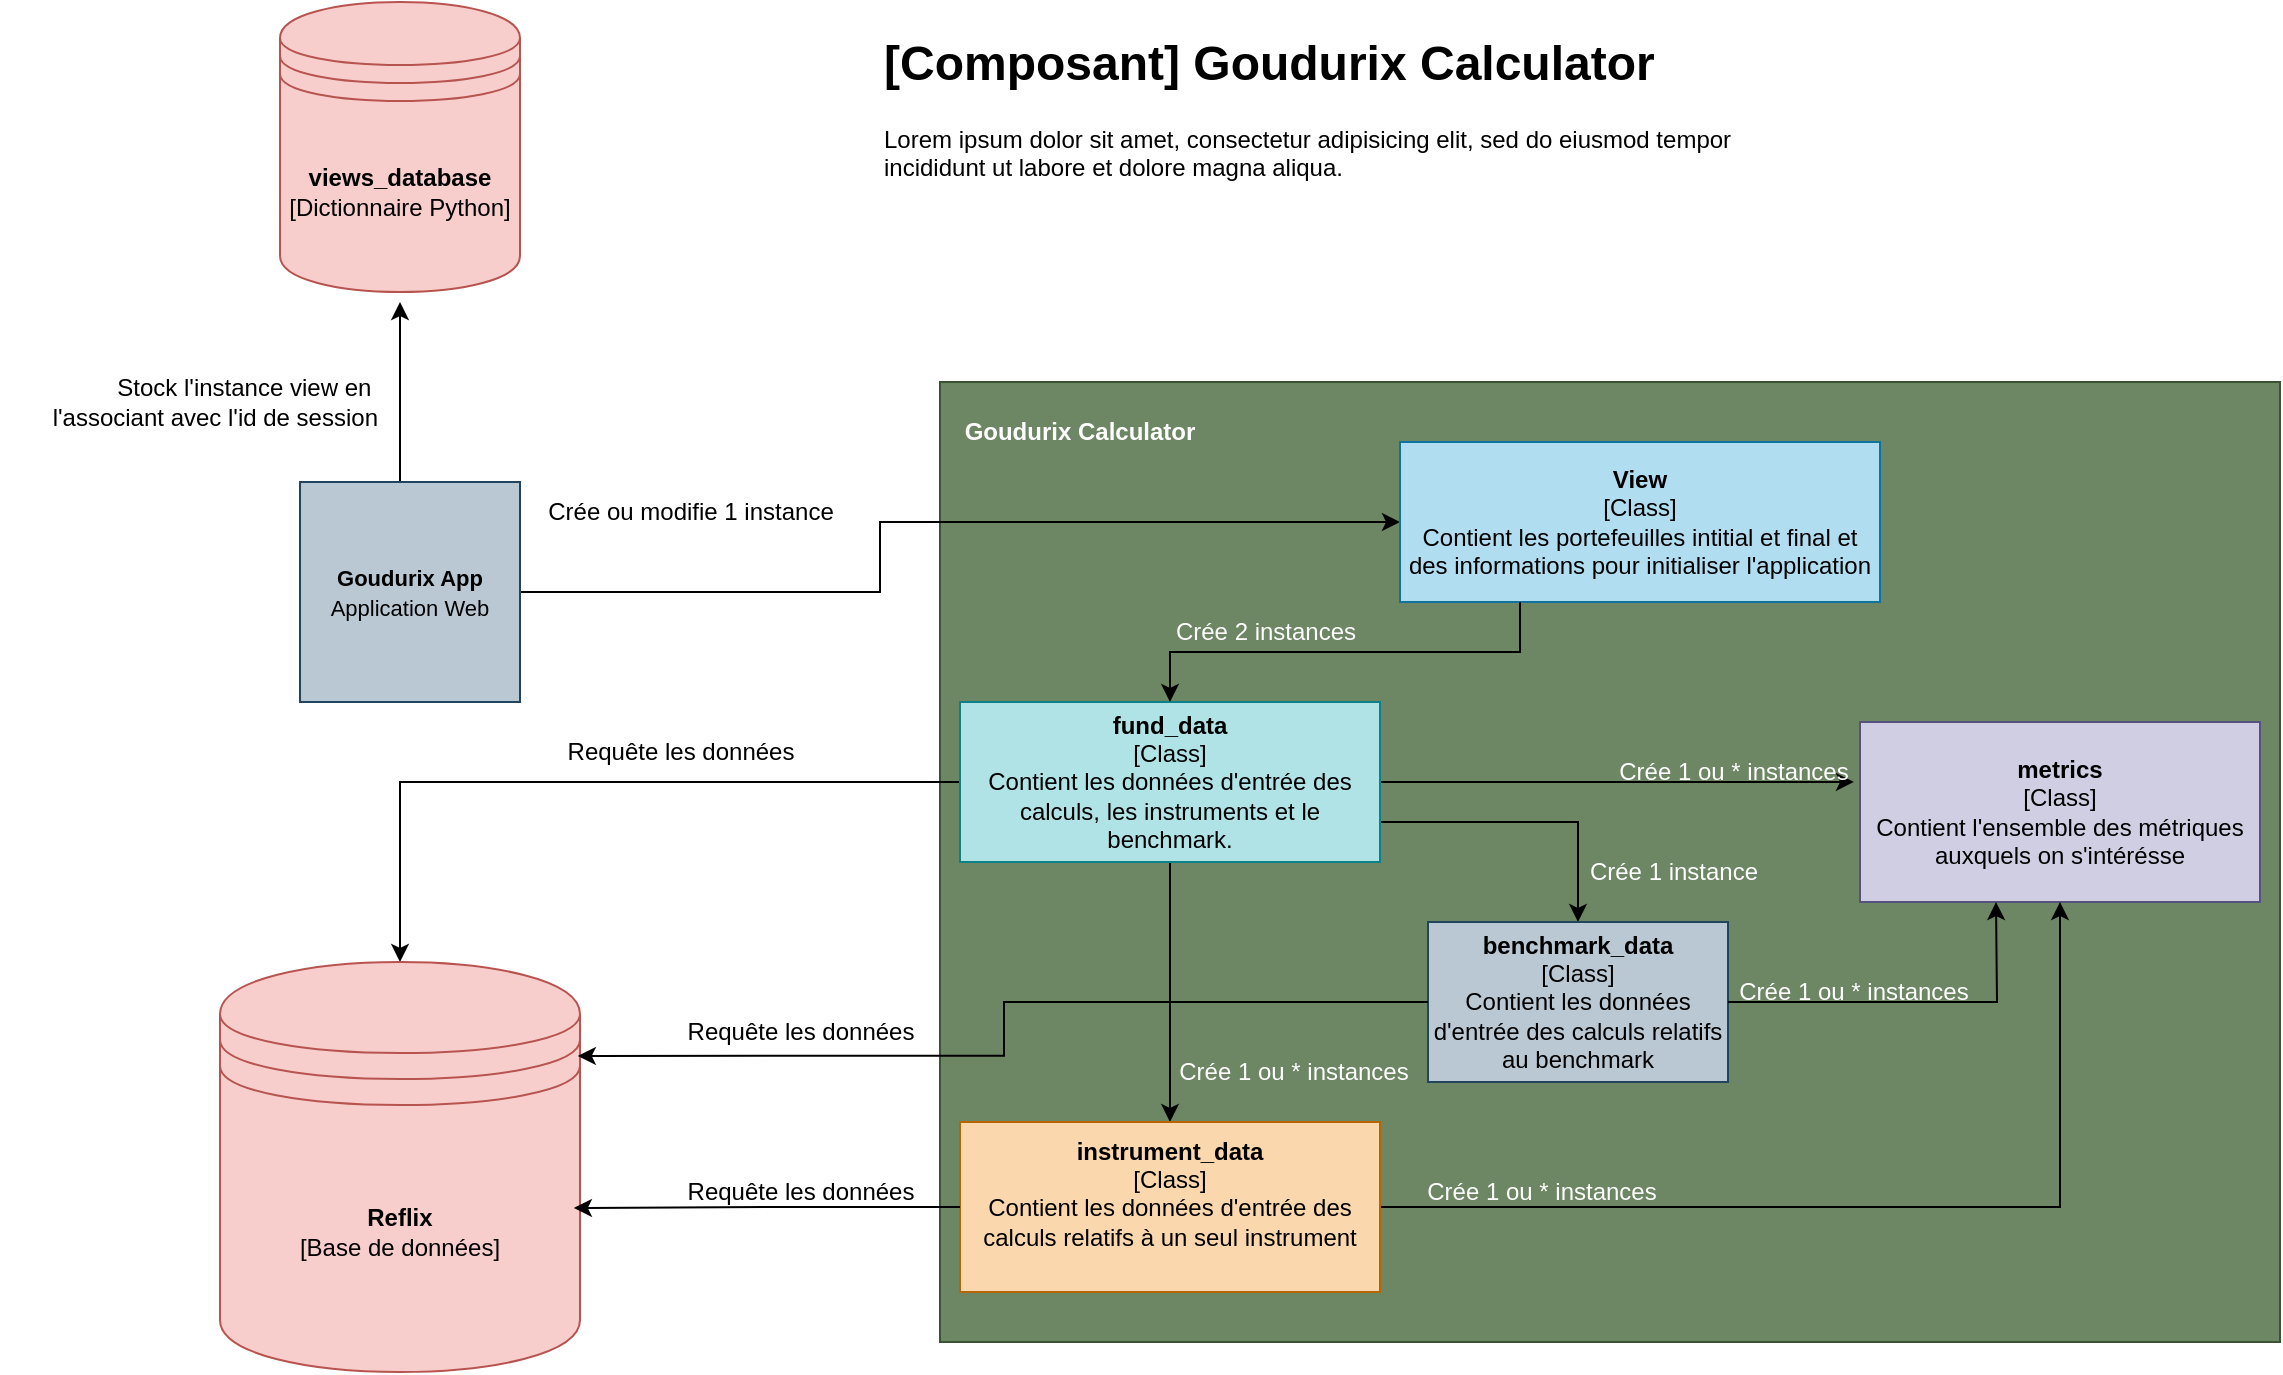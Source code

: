 <mxfile version="27.2.0">
  <diagram name="Page-1" id="_0tpOPSg2hLBpMA6f7jO">
    <mxGraphModel dx="2495" dy="2143" grid="1" gridSize="10" guides="1" tooltips="1" connect="1" arrows="1" fold="1" page="1" pageScale="1" pageWidth="827" pageHeight="1169" math="0" shadow="0">
      <root>
        <mxCell id="0" />
        <mxCell id="1" parent="0" />
        <mxCell id="M5cBxvrzXzzBGcpSKK4V-1" value="" style="rounded=0;whiteSpace=wrap;html=1;fillColor=#6d8764;fontColor=#ffffff;strokeColor=#3A5431;" vertex="1" parent="1">
          <mxGeometry x="30" y="130" width="670" height="480" as="geometry" />
        </mxCell>
        <mxCell id="M5cBxvrzXzzBGcpSKK4V-3" value="&lt;font style=&quot;color: rgb(255, 255, 255);&quot;&gt;&lt;b&gt;Goudurix Calculator&lt;/b&gt;&lt;/font&gt;" style="text;html=1;align=center;verticalAlign=middle;whiteSpace=wrap;rounded=0;" vertex="1" parent="1">
          <mxGeometry x="30" y="140" width="140" height="30" as="geometry" />
        </mxCell>
        <mxCell id="M5cBxvrzXzzBGcpSKK4V-8" style="edgeStyle=orthogonalEdgeStyle;rounded=0;orthogonalLoop=1;jettySize=auto;html=1;entryX=0;entryY=0.5;entryDx=0;entryDy=0;" edge="1" parent="1" source="M5cBxvrzXzzBGcpSKK4V-5" target="M5cBxvrzXzzBGcpSKK4V-7">
          <mxGeometry relative="1" as="geometry">
            <Array as="points">
              <mxPoint y="235" />
              <mxPoint y="200" />
            </Array>
          </mxGeometry>
        </mxCell>
        <mxCell id="M5cBxvrzXzzBGcpSKK4V-28" style="edgeStyle=orthogonalEdgeStyle;rounded=0;orthogonalLoop=1;jettySize=auto;html=1;" edge="1" parent="1">
          <mxGeometry relative="1" as="geometry">
            <mxPoint x="-240" y="90" as="targetPoint" />
            <mxPoint x="-220" y="180" as="sourcePoint" />
          </mxGeometry>
        </mxCell>
        <mxCell id="M5cBxvrzXzzBGcpSKK4V-5" value="&lt;b&gt;&lt;font style=&quot;font-size: 11px;&quot;&gt;Goudurix App&lt;/font&gt;&lt;/b&gt;&lt;div&gt;&lt;font style=&quot;font-size: 11px;&quot;&gt;Application Web&lt;/font&gt;&lt;/div&gt;" style="whiteSpace=wrap;html=1;aspect=fixed;fillColor=#bac8d3;strokeColor=#23445d;" vertex="1" parent="1">
          <mxGeometry x="-290" y="180" width="110" height="110" as="geometry" />
        </mxCell>
        <mxCell id="M5cBxvrzXzzBGcpSKK4V-7" value="&lt;b&gt;View&lt;/b&gt;&lt;div&gt;[Class]&lt;/div&gt;&lt;div&gt;Contient les portefeuilles intitial et final et des informations pour initialiser l&#39;application&lt;/div&gt;" style="rounded=0;whiteSpace=wrap;html=1;fillColor=#b1ddf0;strokeColor=#10739e;" vertex="1" parent="1">
          <mxGeometry x="260" y="160" width="240" height="80" as="geometry" />
        </mxCell>
        <mxCell id="M5cBxvrzXzzBGcpSKK4V-9" value="Crée ou modifie 1 instance" style="text;html=1;align=center;verticalAlign=middle;resizable=0;points=[];autosize=1;strokeColor=none;fillColor=none;" vertex="1" parent="1">
          <mxGeometry x="-180" y="180" width="170" height="30" as="geometry" />
        </mxCell>
        <mxCell id="M5cBxvrzXzzBGcpSKK4V-13" value="" style="edgeStyle=orthogonalEdgeStyle;rounded=0;orthogonalLoop=1;jettySize=auto;html=1;entryX=-0.015;entryY=0.333;entryDx=0;entryDy=0;entryPerimeter=0;" edge="1" parent="1" source="M5cBxvrzXzzBGcpSKK4V-10" target="M5cBxvrzXzzBGcpSKK4V-12">
          <mxGeometry relative="1" as="geometry" />
        </mxCell>
        <mxCell id="M5cBxvrzXzzBGcpSKK4V-15" value="" style="edgeStyle=orthogonalEdgeStyle;rounded=0;orthogonalLoop=1;jettySize=auto;html=1;" edge="1" parent="1" source="M5cBxvrzXzzBGcpSKK4V-10" target="M5cBxvrzXzzBGcpSKK4V-14">
          <mxGeometry relative="1" as="geometry" />
        </mxCell>
        <mxCell id="M5cBxvrzXzzBGcpSKK4V-19" value="" style="edgeStyle=orthogonalEdgeStyle;rounded=0;orthogonalLoop=1;jettySize=auto;html=1;exitX=1;exitY=0.75;exitDx=0;exitDy=0;" edge="1" parent="1" source="M5cBxvrzXzzBGcpSKK4V-10" target="M5cBxvrzXzzBGcpSKK4V-18">
          <mxGeometry relative="1" as="geometry" />
        </mxCell>
        <mxCell id="M5cBxvrzXzzBGcpSKK4V-44" style="edgeStyle=orthogonalEdgeStyle;rounded=0;orthogonalLoop=1;jettySize=auto;html=1;entryX=0.5;entryY=0;entryDx=0;entryDy=0;" edge="1" parent="1" source="M5cBxvrzXzzBGcpSKK4V-10" target="M5cBxvrzXzzBGcpSKK4V-23">
          <mxGeometry relative="1" as="geometry">
            <Array as="points">
              <mxPoint x="-240" y="330" />
            </Array>
          </mxGeometry>
        </mxCell>
        <mxCell id="M5cBxvrzXzzBGcpSKK4V-10" value="&lt;b&gt;fund_data&lt;/b&gt;&lt;div&gt;[Class]&lt;/div&gt;&lt;div&gt;Contient les données d&#39;entrée des calculs, les instruments et le benchmark.&lt;/div&gt;" style="rounded=0;whiteSpace=wrap;html=1;fillColor=#b0e3e6;strokeColor=#0e8088;" vertex="1" parent="1">
          <mxGeometry x="40" y="290" width="210" height="80" as="geometry" />
        </mxCell>
        <mxCell id="M5cBxvrzXzzBGcpSKK4V-12" value="&lt;b&gt;metrics&lt;/b&gt;&lt;br&gt;&lt;div&gt;[Class]&lt;/div&gt;&lt;div&gt;Contient l&#39;ensemble des métriques auxquels on s&#39;intérésse&lt;/div&gt;" style="rounded=0;whiteSpace=wrap;html=1;fillColor=#d0cee2;strokeColor=#56517e;" vertex="1" parent="1">
          <mxGeometry x="490" y="300" width="200" height="90" as="geometry" />
        </mxCell>
        <mxCell id="M5cBxvrzXzzBGcpSKK4V-16" style="edgeStyle=orthogonalEdgeStyle;rounded=0;orthogonalLoop=1;jettySize=auto;html=1;exitX=1;exitY=0.5;exitDx=0;exitDy=0;" edge="1" parent="1" source="M5cBxvrzXzzBGcpSKK4V-14" target="M5cBxvrzXzzBGcpSKK4V-12">
          <mxGeometry relative="1" as="geometry" />
        </mxCell>
        <mxCell id="M5cBxvrzXzzBGcpSKK4V-14" value="&lt;b&gt;instrument_data&lt;/b&gt;&lt;div&gt;[Class]&lt;b&gt;&lt;br&gt;&lt;/b&gt;&lt;div&gt;Contient les données d&#39;entrée des calculs relatifs à un seul instrument&lt;br&gt;&lt;div&gt;&lt;br&gt;&lt;/div&gt;&lt;/div&gt;&lt;/div&gt;" style="rounded=0;whiteSpace=wrap;html=1;fillColor=#fad7ac;strokeColor=#b46504;" vertex="1" parent="1">
          <mxGeometry x="40" y="500" width="210" height="85" as="geometry" />
        </mxCell>
        <mxCell id="M5cBxvrzXzzBGcpSKK4V-18" value="&lt;b&gt;benchmark_data&lt;/b&gt;&lt;div&gt;[Class]&lt;/div&gt;&lt;div&gt;Contient les données d&#39;entrée des calculs relatifs au benchmark&lt;/div&gt;" style="rounded=0;whiteSpace=wrap;html=1;fillColor=#bac8d3;strokeColor=#23445d;" vertex="1" parent="1">
          <mxGeometry x="274" y="400" width="150" height="80" as="geometry" />
        </mxCell>
        <mxCell id="M5cBxvrzXzzBGcpSKK4V-21" style="edgeStyle=orthogonalEdgeStyle;rounded=0;orthogonalLoop=1;jettySize=auto;html=1;" edge="1" parent="1" source="M5cBxvrzXzzBGcpSKK4V-18">
          <mxGeometry relative="1" as="geometry">
            <mxPoint x="558" y="390" as="targetPoint" />
          </mxGeometry>
        </mxCell>
        <mxCell id="M5cBxvrzXzzBGcpSKK4V-23" value="&lt;b&gt;Reflix&lt;/b&gt;&lt;div&gt;[Base de données]&lt;/div&gt;" style="shape=datastore;whiteSpace=wrap;html=1;fillColor=#f8cecc;strokeColor=#b85450;" vertex="1" parent="1">
          <mxGeometry x="-330" y="420" width="180" height="205" as="geometry" />
        </mxCell>
        <mxCell id="M5cBxvrzXzzBGcpSKK4V-25" style="edgeStyle=orthogonalEdgeStyle;rounded=0;orthogonalLoop=1;jettySize=auto;html=1;entryX=0.994;entryY=0.229;entryDx=0;entryDy=0;entryPerimeter=0;" edge="1" parent="1" source="M5cBxvrzXzzBGcpSKK4V-18" target="M5cBxvrzXzzBGcpSKK4V-23">
          <mxGeometry relative="1" as="geometry" />
        </mxCell>
        <mxCell id="M5cBxvrzXzzBGcpSKK4V-26" style="edgeStyle=orthogonalEdgeStyle;rounded=0;orthogonalLoop=1;jettySize=auto;html=1;entryX=0.983;entryY=0.6;entryDx=0;entryDy=0;entryPerimeter=0;" edge="1" parent="1" source="M5cBxvrzXzzBGcpSKK4V-14" target="M5cBxvrzXzzBGcpSKK4V-23">
          <mxGeometry relative="1" as="geometry" />
        </mxCell>
        <mxCell id="M5cBxvrzXzzBGcpSKK4V-27" value="&lt;b&gt;views_database&lt;/b&gt;&lt;br&gt;&lt;div&gt;[Dictionnaire Python]&lt;/div&gt;" style="shape=datastore;whiteSpace=wrap;html=1;fillColor=#f8cecc;strokeColor=#b85450;" vertex="1" parent="1">
          <mxGeometry x="-300" y="-60" width="120" height="145" as="geometry" />
        </mxCell>
        <mxCell id="M5cBxvrzXzzBGcpSKK4V-29" value="Stock l&#39;instance view en&amp;nbsp;&lt;div&gt;l&#39;associant avec l&#39;id de session&lt;/div&gt;" style="text;html=1;align=right;verticalAlign=middle;resizable=0;points=[];autosize=1;strokeColor=none;fillColor=none;" vertex="1" parent="1">
          <mxGeometry x="-440" y="120" width="190" height="40" as="geometry" />
        </mxCell>
        <mxCell id="M5cBxvrzXzzBGcpSKK4V-30" value="Requête les données" style="text;html=1;align=center;verticalAlign=middle;resizable=0;points=[];autosize=1;strokeColor=none;fillColor=none;" vertex="1" parent="1">
          <mxGeometry x="-170" y="300" width="140" height="30" as="geometry" />
        </mxCell>
        <mxCell id="M5cBxvrzXzzBGcpSKK4V-31" value="Requête les données" style="text;html=1;align=center;verticalAlign=middle;resizable=0;points=[];autosize=1;strokeColor=none;fillColor=none;" vertex="1" parent="1">
          <mxGeometry x="-110" y="440" width="140" height="30" as="geometry" />
        </mxCell>
        <mxCell id="M5cBxvrzXzzBGcpSKK4V-32" value="Requête les données" style="text;html=1;align=center;verticalAlign=middle;resizable=0;points=[];autosize=1;strokeColor=none;fillColor=none;" vertex="1" parent="1">
          <mxGeometry x="-110" y="520" width="140" height="30" as="geometry" />
        </mxCell>
        <mxCell id="M5cBxvrzXzzBGcpSKK4V-35" style="edgeStyle=orthogonalEdgeStyle;rounded=0;orthogonalLoop=1;jettySize=auto;html=1;entryX=0.5;entryY=0;entryDx=0;entryDy=0;exitX=0.25;exitY=1;exitDx=0;exitDy=0;" edge="1" parent="1" source="M5cBxvrzXzzBGcpSKK4V-7" target="M5cBxvrzXzzBGcpSKK4V-10">
          <mxGeometry relative="1" as="geometry" />
        </mxCell>
        <mxCell id="M5cBxvrzXzzBGcpSKK4V-36" value="Crée 2 instances" style="text;html=1;align=center;verticalAlign=middle;whiteSpace=wrap;rounded=0;fontColor=#FFFFFF;" vertex="1" parent="1">
          <mxGeometry x="126" y="240" width="134" height="30" as="geometry" />
        </mxCell>
        <mxCell id="M5cBxvrzXzzBGcpSKK4V-38" value="Crée 1 ou * instances" style="text;html=1;align=center;verticalAlign=middle;whiteSpace=wrap;rounded=0;fontColor=#FFFFFF;" vertex="1" parent="1">
          <mxGeometry x="140" y="460" width="134" height="30" as="geometry" />
        </mxCell>
        <mxCell id="M5cBxvrzXzzBGcpSKK4V-39" value="Crée 1 ou * instances" style="text;html=1;align=center;verticalAlign=middle;whiteSpace=wrap;rounded=0;fontColor=#FFFFFF;" vertex="1" parent="1">
          <mxGeometry x="264" y="520" width="134" height="30" as="geometry" />
        </mxCell>
        <mxCell id="M5cBxvrzXzzBGcpSKK4V-40" value="Crée 1 ou * instances" style="text;html=1;align=center;verticalAlign=middle;whiteSpace=wrap;rounded=0;fontColor=#FFFFFF;" vertex="1" parent="1">
          <mxGeometry x="360" y="310" width="134" height="30" as="geometry" />
        </mxCell>
        <mxCell id="M5cBxvrzXzzBGcpSKK4V-41" value="Crée 1 instance" style="text;html=1;align=center;verticalAlign=middle;whiteSpace=wrap;rounded=0;fontColor=#FFFFFF;" vertex="1" parent="1">
          <mxGeometry x="330" y="360" width="134" height="30" as="geometry" />
        </mxCell>
        <mxCell id="M5cBxvrzXzzBGcpSKK4V-42" value="Crée 1 ou * instances" style="text;html=1;align=center;verticalAlign=middle;whiteSpace=wrap;rounded=0;fontColor=#FFFFFF;" vertex="1" parent="1">
          <mxGeometry x="420" y="420" width="134" height="30" as="geometry" />
        </mxCell>
        <mxCell id="M5cBxvrzXzzBGcpSKK4V-43" value="&lt;h1 style=&quot;margin-top: 0px;&quot;&gt;[Composant] Goudurix Calculator&lt;/h1&gt;&lt;p&gt;Lorem ipsum dolor sit amet, consectetur adipisicing elit, sed do eiusmod tempor incididunt ut labore et dolore magna aliqua.&lt;/p&gt;" style="text;html=1;whiteSpace=wrap;overflow=hidden;rounded=0;" vertex="1" parent="1">
          <mxGeometry y="-50" width="470" height="120" as="geometry" />
        </mxCell>
      </root>
    </mxGraphModel>
  </diagram>
</mxfile>
